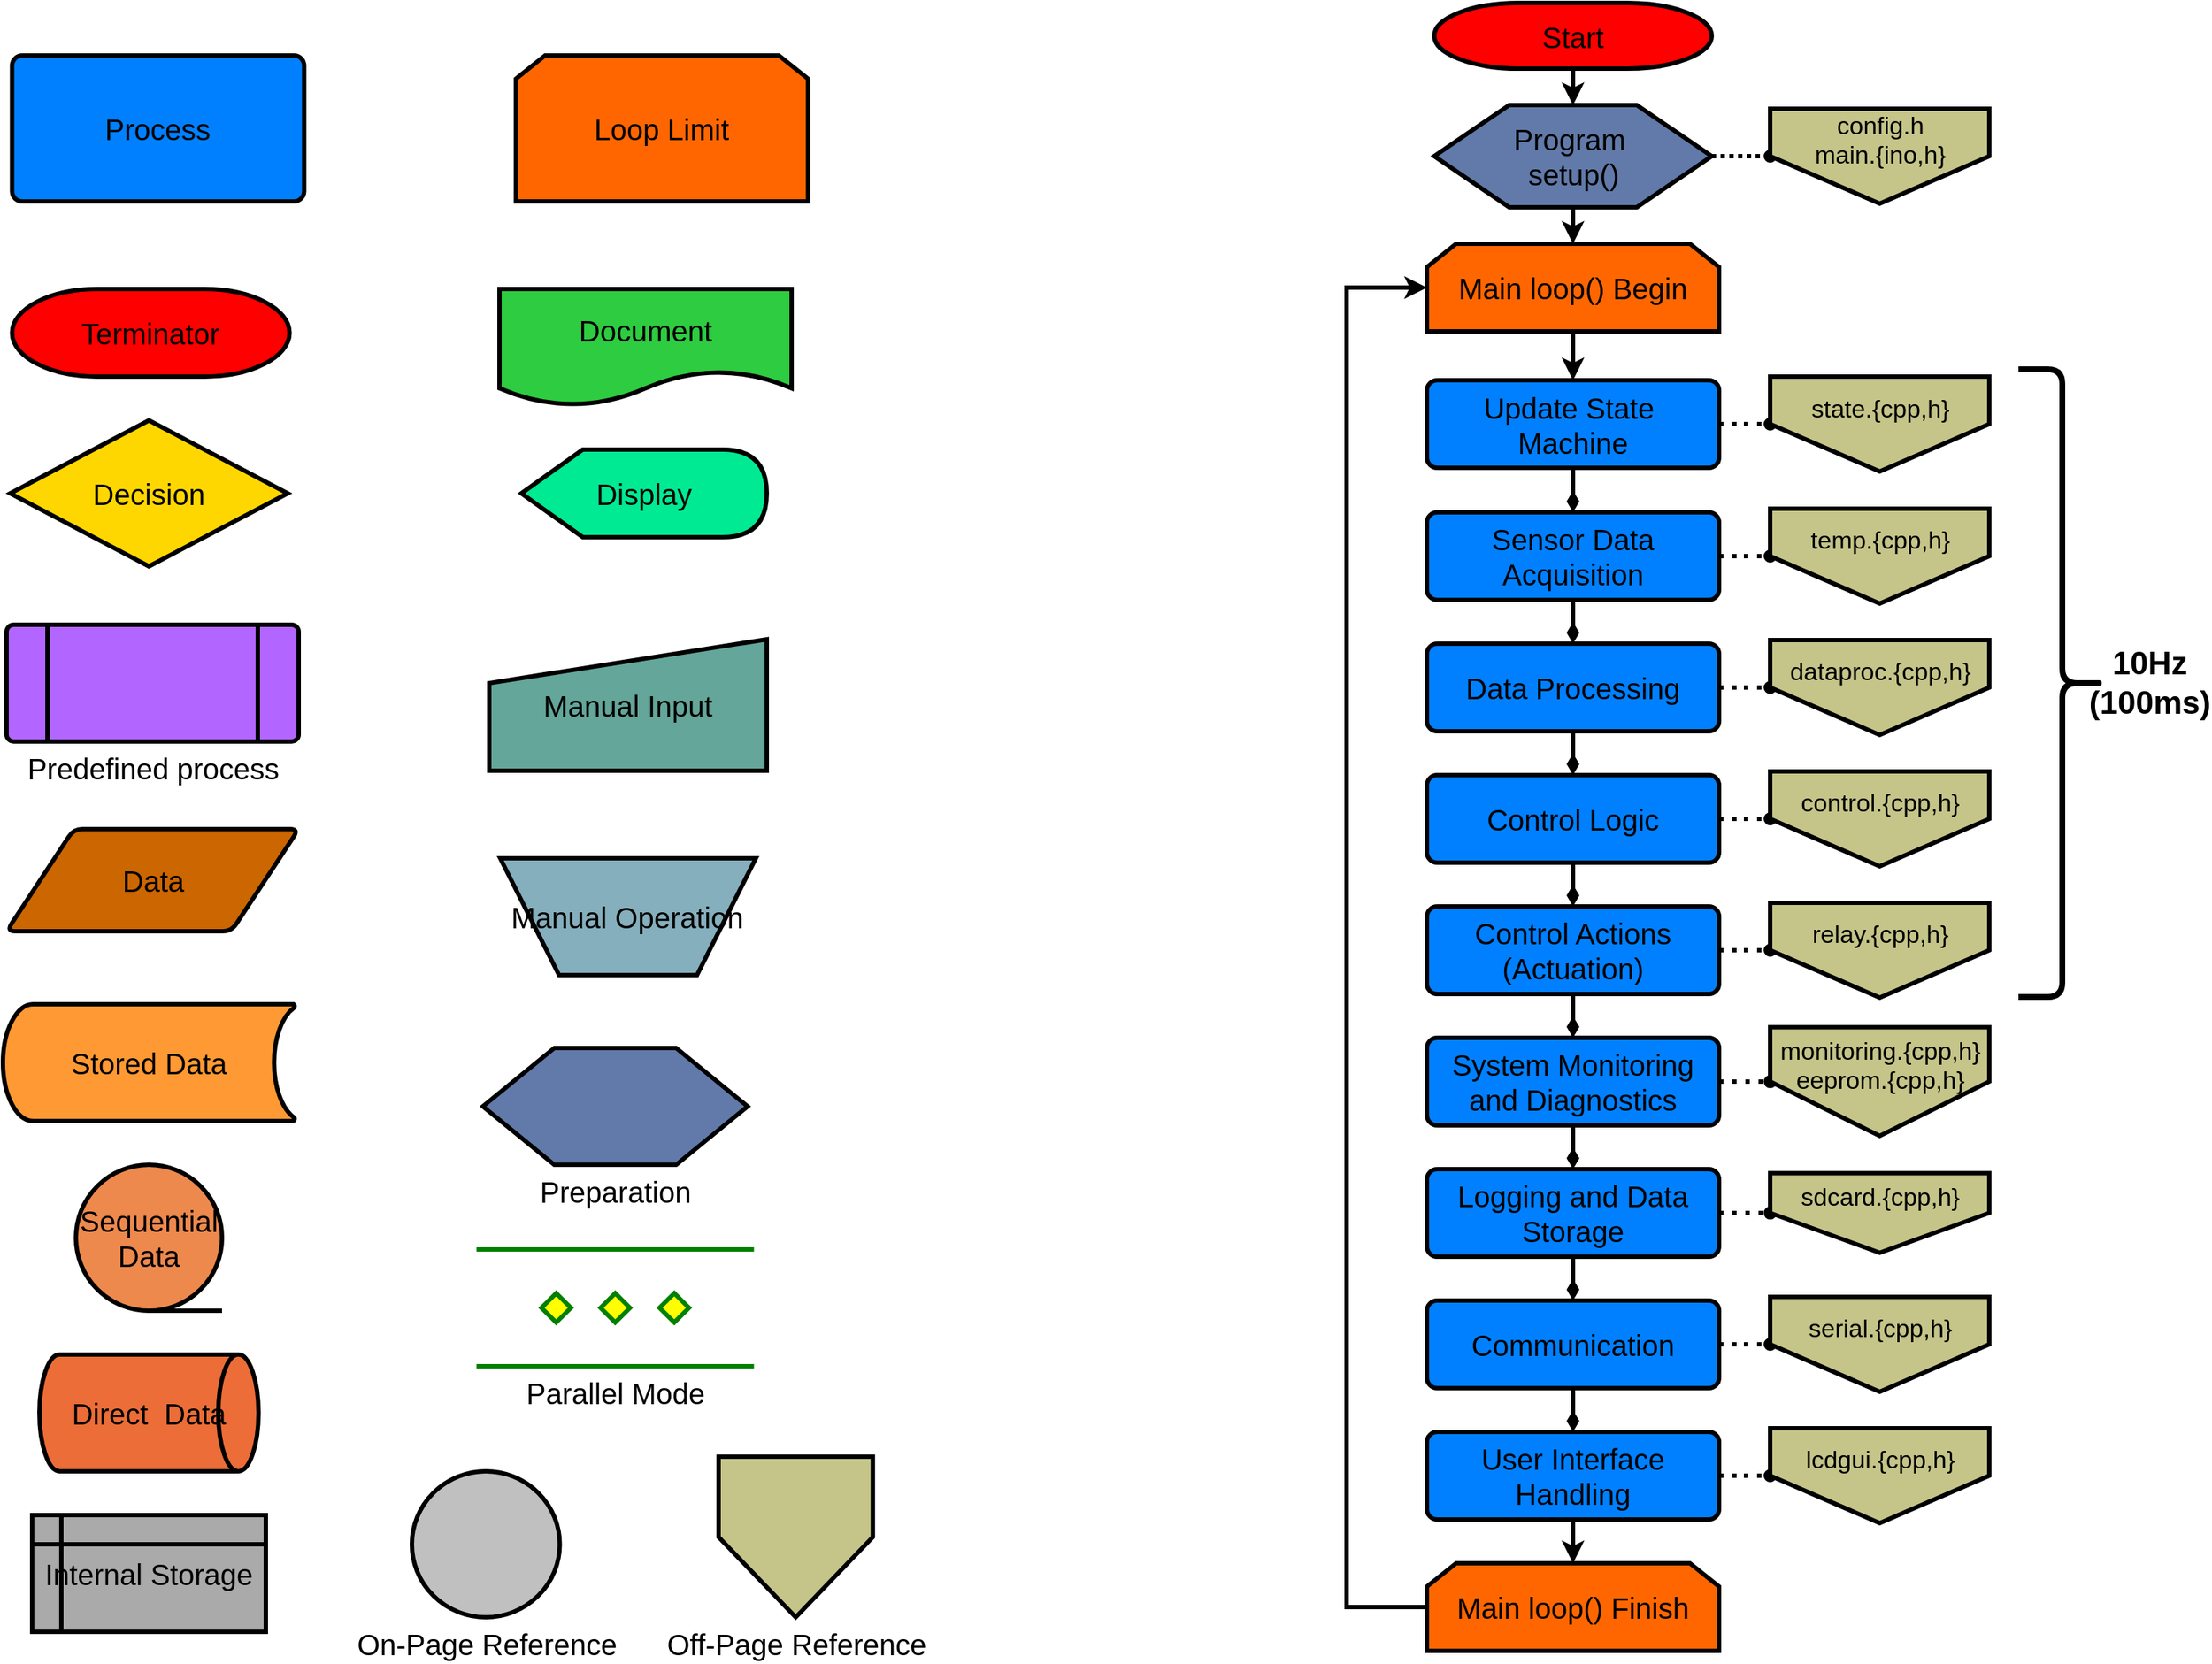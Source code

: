 <mxfile version="24.4.3" type="github">
  <diagram id="C5RBs43oDa-KdzZeNtuy" name="Page-1">
    <mxGraphModel dx="2739" dy="995" grid="1" gridSize="10" guides="1" tooltips="1" connect="1" arrows="1" fold="1" page="1" pageScale="1" pageWidth="827" pageHeight="1169" math="0" shadow="0">
      <root>
        <mxCell id="WIyWlLk6GJQsqaUBKTNV-0" />
        <mxCell id="WIyWlLk6GJQsqaUBKTNV-1" parent="WIyWlLk6GJQsqaUBKTNV-0" />
        <mxCell id="PVl7Sja935Xg6KJZl59h-0" value="Process" style="rounded=1;whiteSpace=wrap;html=1;absoluteArcSize=1;arcSize=14;strokeWidth=3;fillColor=#0080ff;fontSize=20;" vertex="1" parent="WIyWlLk6GJQsqaUBKTNV-1">
          <mxGeometry x="-693.75" y="45" width="200" height="100" as="geometry" />
        </mxCell>
        <mxCell id="PVl7Sja935Xg6KJZl59h-1" value="&lt;div style=&quot;font-size: 20px;&quot;&gt;Terminator&lt;/div&gt;" style="strokeWidth=3;html=1;shape=mxgraph.flowchart.terminator;whiteSpace=wrap;fillColor=#ff0000;fillStyle=auto;fontSize=20;" vertex="1" parent="WIyWlLk6GJQsqaUBKTNV-1">
          <mxGeometry x="-693.75" y="205" width="190" height="60" as="geometry" />
        </mxCell>
        <mxCell id="PVl7Sja935Xg6KJZl59h-2" value="Decision" style="strokeWidth=3;html=1;shape=mxgraph.flowchart.decision;whiteSpace=wrap;fillColor=#FFD700;fontSize=20;" vertex="1" parent="WIyWlLk6GJQsqaUBKTNV-1">
          <mxGeometry x="-695" y="295" width="190" height="100" as="geometry" />
        </mxCell>
        <mxCell id="PVl7Sja935Xg6KJZl59h-3" value="Document" style="shape=document;whiteSpace=wrap;html=1;boundedLbl=1;fillColor=#2ECC40;fontSize=20;strokeWidth=3;" vertex="1" parent="WIyWlLk6GJQsqaUBKTNV-1">
          <mxGeometry x="-360.01" y="205" width="200" height="80" as="geometry" />
        </mxCell>
        <mxCell id="PVl7Sja935Xg6KJZl59h-4" value="Predefined process" style="verticalLabelPosition=bottom;verticalAlign=top;html=1;shape=process;whiteSpace=wrap;rounded=1;size=0.14;arcSize=6;fillColor=#B266FF;fontSize=20;strokeWidth=3;" vertex="1" parent="WIyWlLk6GJQsqaUBKTNV-1">
          <mxGeometry x="-697.5" y="435" width="200" height="80" as="geometry" />
        </mxCell>
        <mxCell id="PVl7Sja935Xg6KJZl59h-5" value="Data" style="shape=parallelogram;html=1;strokeWidth=3;perimeter=parallelogramPerimeter;whiteSpace=wrap;rounded=1;arcSize=12;size=0.23;fillColor=#CC6600;fontSize=20;" vertex="1" parent="WIyWlLk6GJQsqaUBKTNV-1">
          <mxGeometry x="-697.5" y="575" width="200" height="70" as="geometry" />
        </mxCell>
        <mxCell id="PVl7Sja935Xg6KJZl59h-6" value="Stored Data" style="strokeWidth=3;html=1;shape=mxgraph.flowchart.stored_data;whiteSpace=wrap;fillColor=#FF9933;fontSize=20;" vertex="1" parent="WIyWlLk6GJQsqaUBKTNV-1">
          <mxGeometry x="-700" y="695" width="200" height="80" as="geometry" />
        </mxCell>
        <mxCell id="PVl7Sja935Xg6KJZl59h-7" value="Internal Storage" style="shape=internalStorage;whiteSpace=wrap;html=1;backgroundOutline=1;fillColor=#AAAAAA;fontSize=20;strokeWidth=3;" vertex="1" parent="WIyWlLk6GJQsqaUBKTNV-1">
          <mxGeometry x="-680" y="1045" width="160" height="80" as="geometry" />
        </mxCell>
        <mxCell id="PVl7Sja935Xg6KJZl59h-8" value="Direct&amp;nbsp; Data" style="strokeWidth=3;html=1;shape=mxgraph.flowchart.direct_data;whiteSpace=wrap;fillColor=#ec6d37;fontSize=20;" vertex="1" parent="WIyWlLk6GJQsqaUBKTNV-1">
          <mxGeometry x="-675" y="935" width="150" height="80" as="geometry" />
        </mxCell>
        <mxCell id="PVl7Sja935Xg6KJZl59h-9" value="Manual Input" style="shape=manualInput;whiteSpace=wrap;html=1;fillColor=#64A69A;fontSize=20;strokeWidth=3;" vertex="1" parent="WIyWlLk6GJQsqaUBKTNV-1">
          <mxGeometry x="-367.01" y="445" width="190" height="90" as="geometry" />
        </mxCell>
        <mxCell id="PVl7Sja935Xg6KJZl59h-10" value="Display" style="shape=display;whiteSpace=wrap;html=1;fillColor=#00ea93;fontSize=20;strokeWidth=3;" vertex="1" parent="WIyWlLk6GJQsqaUBKTNV-1">
          <mxGeometry x="-345.01" y="315" width="168" height="60" as="geometry" />
        </mxCell>
        <mxCell id="PVl7Sja935Xg6KJZl59h-11" value="Manual Operation" style="verticalLabelPosition=middle;verticalAlign=middle;html=1;shape=trapezoid;perimeter=trapezoidPerimeter;whiteSpace=wrap;size=0.23;arcSize=10;flipV=1;labelPosition=center;align=center;fillColor=#85afbc;fontSize=20;strokeWidth=3;" vertex="1" parent="WIyWlLk6GJQsqaUBKTNV-1">
          <mxGeometry x="-359.51" y="595" width="175" height="80" as="geometry" />
        </mxCell>
        <mxCell id="PVl7Sja935Xg6KJZl59h-12" value="Preparation" style="verticalLabelPosition=bottom;verticalAlign=top;html=1;shape=hexagon;perimeter=hexagonPerimeter2;arcSize=6;size=0.27;fillColor=#617aa9;fontSize=20;strokeWidth=3;" vertex="1" parent="WIyWlLk6GJQsqaUBKTNV-1">
          <mxGeometry x="-371.38" y="725" width="181.25" height="80" as="geometry" />
        </mxCell>
        <mxCell id="PVl7Sja935Xg6KJZl59h-13" value="Parallel Mode" style="verticalLabelPosition=bottom;verticalAlign=top;html=1;shape=mxgraph.flowchart.parallel_mode;pointerEvents=1;strokeWidth=3;strokeColor=#008000;fontSize=20;" vertex="1" parent="WIyWlLk6GJQsqaUBKTNV-1">
          <mxGeometry x="-375.76" y="863" width="190" height="80" as="geometry" />
        </mxCell>
        <mxCell id="PVl7Sja935Xg6KJZl59h-15" value="On-Page Reference" style="verticalLabelPosition=bottom;verticalAlign=top;html=1;shape=mxgraph.flowchart.on-page_reference;fillColor=#c0c0c0;fontSize=20;strokeWidth=3;" vertex="1" parent="WIyWlLk6GJQsqaUBKTNV-1">
          <mxGeometry x="-420" y="1015" width="101.25" height="100" as="geometry" />
        </mxCell>
        <mxCell id="PVl7Sja935Xg6KJZl59h-16" value="Off-Page Reference" style="verticalLabelPosition=bottom;verticalAlign=top;html=1;shape=offPageConnector;rounded=0;size=0.5;fillColor=#c5c589;fontSize=20;strokeWidth=3;" vertex="1" parent="WIyWlLk6GJQsqaUBKTNV-1">
          <mxGeometry x="-210" y="1005" width="105.62" height="110" as="geometry" />
        </mxCell>
        <mxCell id="PVl7Sja935Xg6KJZl59h-17" value="Sequential &lt;br style=&quot;font-size: 20px;&quot;&gt;Data" style="strokeWidth=3;html=1;shape=mxgraph.flowchart.sequential_data;whiteSpace=wrap;fillColor=#EE894D;fontSize=20;" vertex="1" parent="WIyWlLk6GJQsqaUBKTNV-1">
          <mxGeometry x="-650" y="805" width="100" height="100" as="geometry" />
        </mxCell>
        <mxCell id="PVl7Sja935Xg6KJZl59h-93" value="" style="edgeStyle=orthogonalEdgeStyle;rounded=0;orthogonalLoop=1;jettySize=auto;html=1;strokeWidth=3;" edge="1" parent="WIyWlLk6GJQsqaUBKTNV-1" source="PVl7Sja935Xg6KJZl59h-18" target="PVl7Sja935Xg6KJZl59h-32">
          <mxGeometry relative="1" as="geometry" />
        </mxCell>
        <mxCell id="PVl7Sja935Xg6KJZl59h-18" value="Start" style="strokeWidth=3;html=1;shape=mxgraph.flowchart.terminator;whiteSpace=wrap;fillColor=#ff0000;fillStyle=auto;fontSize=20;" vertex="1" parent="WIyWlLk6GJQsqaUBKTNV-1">
          <mxGeometry x="280" y="9" width="190" height="45" as="geometry" />
        </mxCell>
        <mxCell id="PVl7Sja935Xg6KJZl59h-23" value="Loop Limit" style="shape=loopLimit;whiteSpace=wrap;html=1;fillColor=#ff6600;fontSize=20;strokeWidth=3;" vertex="1" parent="WIyWlLk6GJQsqaUBKTNV-1">
          <mxGeometry x="-348.76" y="45" width="200" height="100" as="geometry" />
        </mxCell>
        <mxCell id="PVl7Sja935Xg6KJZl59h-99" value="" style="edgeStyle=orthogonalEdgeStyle;rounded=0;orthogonalLoop=1;jettySize=auto;html=1;strokeWidth=3;" edge="1" parent="WIyWlLk6GJQsqaUBKTNV-1" source="PVl7Sja935Xg6KJZl59h-24" target="PVl7Sja935Xg6KJZl59h-95">
          <mxGeometry relative="1" as="geometry" />
        </mxCell>
        <mxCell id="PVl7Sja935Xg6KJZl59h-24" value="Main loop() Begin" style="shape=loopLimit;whiteSpace=wrap;html=1;fillColor=#ff6600;fontSize=20;strokeWidth=3;" vertex="1" parent="WIyWlLk6GJQsqaUBKTNV-1">
          <mxGeometry x="275" y="174" width="200" height="60" as="geometry" />
        </mxCell>
        <mxCell id="PVl7Sja935Xg6KJZl59h-27" style="edgeStyle=elbowEdgeStyle;rounded=0;orthogonalLoop=1;jettySize=auto;html=1;entryX=0;entryY=0.5;entryDx=0;entryDy=0;exitX=0;exitY=0.5;exitDx=0;exitDy=0;strokeWidth=3;" edge="1" parent="WIyWlLk6GJQsqaUBKTNV-1" source="PVl7Sja935Xg6KJZl59h-26" target="PVl7Sja935Xg6KJZl59h-24">
          <mxGeometry relative="1" as="geometry">
            <Array as="points">
              <mxPoint x="220" y="608" />
            </Array>
          </mxGeometry>
        </mxCell>
        <mxCell id="PVl7Sja935Xg6KJZl59h-26" value="Main loop() Finish" style="shape=loopLimit;whiteSpace=wrap;html=1;fillColor=#ff6600;fontSize=20;strokeWidth=3;" vertex="1" parent="WIyWlLk6GJQsqaUBKTNV-1">
          <mxGeometry x="275" y="1078" width="200" height="60" as="geometry" />
        </mxCell>
        <mxCell id="PVl7Sja935Xg6KJZl59h-59" value="" style="edgeStyle=orthogonalEdgeStyle;rounded=0;orthogonalLoop=1;jettySize=auto;html=1;strokeWidth=3;endArrow=diamondThin;endFill=1;" edge="1" parent="WIyWlLk6GJQsqaUBKTNV-1" source="PVl7Sja935Xg6KJZl59h-28" target="PVl7Sja935Xg6KJZl59h-51">
          <mxGeometry relative="1" as="geometry" />
        </mxCell>
        <mxCell id="PVl7Sja935Xg6KJZl59h-85" value="" style="edgeStyle=orthogonalEdgeStyle;rounded=0;orthogonalLoop=1;jettySize=auto;html=1;endArrow=oval;endFill=1;strokeWidth=3;dashed=1;dashPattern=1 2;" edge="1" parent="WIyWlLk6GJQsqaUBKTNV-1" source="PVl7Sja935Xg6KJZl59h-28" target="PVl7Sja935Xg6KJZl59h-76">
          <mxGeometry relative="1" as="geometry" />
        </mxCell>
        <mxCell id="PVl7Sja935Xg6KJZl59h-28" value="Sensor Data Acquisition" style="rounded=1;whiteSpace=wrap;html=1;absoluteArcSize=1;arcSize=14;strokeWidth=3;fillColor=#0080ff;fontSize=20;" vertex="1" parent="WIyWlLk6GJQsqaUBKTNV-1">
          <mxGeometry x="275" y="358" width="200" height="60" as="geometry" />
        </mxCell>
        <mxCell id="PVl7Sja935Xg6KJZl59h-34" value="" style="edgeStyle=orthogonalEdgeStyle;rounded=0;orthogonalLoop=1;jettySize=auto;html=1;strokeWidth=3;" edge="1" parent="WIyWlLk6GJQsqaUBKTNV-1" source="PVl7Sja935Xg6KJZl59h-32" target="PVl7Sja935Xg6KJZl59h-24">
          <mxGeometry relative="1" as="geometry" />
        </mxCell>
        <mxCell id="PVl7Sja935Xg6KJZl59h-73" value="" style="edgeStyle=orthogonalEdgeStyle;rounded=0;orthogonalLoop=1;jettySize=auto;html=1;strokeWidth=3;endArrow=oval;endFill=1;dashed=1;dashPattern=1 1;" edge="1" parent="WIyWlLk6GJQsqaUBKTNV-1" source="PVl7Sja935Xg6KJZl59h-32" target="PVl7Sja935Xg6KJZl59h-72">
          <mxGeometry relative="1" as="geometry" />
        </mxCell>
        <mxCell id="PVl7Sja935Xg6KJZl59h-32" value="&lt;div&gt;Program&amp;nbsp;&lt;/div&gt;&lt;div&gt;setup()&lt;br&gt;&lt;/div&gt;" style="verticalLabelPosition=middle;verticalAlign=middle;html=1;shape=hexagon;perimeter=hexagonPerimeter2;arcSize=6;size=0.27;fillColor=#617aa9;fontSize=20;strokeWidth=3;labelPosition=center;align=center;" vertex="1" parent="WIyWlLk6GJQsqaUBKTNV-1">
          <mxGeometry x="280" y="79" width="190" height="70" as="geometry" />
        </mxCell>
        <mxCell id="PVl7Sja935Xg6KJZl59h-60" value="" style="edgeStyle=orthogonalEdgeStyle;rounded=0;orthogonalLoop=1;jettySize=auto;html=1;strokeWidth=3;endArrow=diamondThin;endFill=1;" edge="1" parent="WIyWlLk6GJQsqaUBKTNV-1" source="PVl7Sja935Xg6KJZl59h-51" target="PVl7Sja935Xg6KJZl59h-52">
          <mxGeometry relative="1" as="geometry" />
        </mxCell>
        <mxCell id="PVl7Sja935Xg6KJZl59h-86" value="" style="edgeStyle=orthogonalEdgeStyle;rounded=0;orthogonalLoop=1;jettySize=auto;html=1;strokeWidth=3;dashed=1;dashPattern=1 2;endArrow=oval;endFill=1;" edge="1" parent="WIyWlLk6GJQsqaUBKTNV-1" source="PVl7Sja935Xg6KJZl59h-51" target="PVl7Sja935Xg6KJZl59h-78">
          <mxGeometry relative="1" as="geometry" />
        </mxCell>
        <mxCell id="PVl7Sja935Xg6KJZl59h-51" value="Data Processing" style="rounded=1;whiteSpace=wrap;html=1;absoluteArcSize=1;arcSize=14;strokeWidth=3;fillColor=#0080ff;fontSize=20;" vertex="1" parent="WIyWlLk6GJQsqaUBKTNV-1">
          <mxGeometry x="275" y="448" width="200" height="60" as="geometry" />
        </mxCell>
        <mxCell id="PVl7Sja935Xg6KJZl59h-61" value="" style="edgeStyle=orthogonalEdgeStyle;rounded=0;orthogonalLoop=1;jettySize=auto;html=1;strokeWidth=3;endArrow=diamondThin;endFill=1;" edge="1" parent="WIyWlLk6GJQsqaUBKTNV-1" source="PVl7Sja935Xg6KJZl59h-52" target="PVl7Sja935Xg6KJZl59h-53">
          <mxGeometry relative="1" as="geometry" />
        </mxCell>
        <mxCell id="PVl7Sja935Xg6KJZl59h-87" value="" style="edgeStyle=orthogonalEdgeStyle;rounded=0;orthogonalLoop=1;jettySize=auto;html=1;strokeWidth=3;dashed=1;dashPattern=1 2;endArrow=oval;endFill=1;" edge="1" parent="WIyWlLk6GJQsqaUBKTNV-1" source="PVl7Sja935Xg6KJZl59h-52" target="PVl7Sja935Xg6KJZl59h-79">
          <mxGeometry relative="1" as="geometry" />
        </mxCell>
        <mxCell id="PVl7Sja935Xg6KJZl59h-52" value="Control Logic" style="rounded=1;whiteSpace=wrap;html=1;absoluteArcSize=1;arcSize=14;strokeWidth=3;fillColor=#0080ff;fontSize=20;" vertex="1" parent="WIyWlLk6GJQsqaUBKTNV-1">
          <mxGeometry x="275" y="538" width="200" height="60" as="geometry" />
        </mxCell>
        <mxCell id="PVl7Sja935Xg6KJZl59h-62" value="" style="edgeStyle=orthogonalEdgeStyle;rounded=0;orthogonalLoop=1;jettySize=auto;html=1;entryX=0.5;entryY=0;entryDx=0;entryDy=0;strokeWidth=3;endArrow=diamondThin;endFill=1;" edge="1" parent="WIyWlLk6GJQsqaUBKTNV-1" source="PVl7Sja935Xg6KJZl59h-53" target="PVl7Sja935Xg6KJZl59h-54">
          <mxGeometry relative="1" as="geometry" />
        </mxCell>
        <mxCell id="PVl7Sja935Xg6KJZl59h-88" value="" style="edgeStyle=orthogonalEdgeStyle;rounded=0;orthogonalLoop=1;jettySize=auto;html=1;strokeWidth=3;dashed=1;dashPattern=1 2;endArrow=oval;endFill=1;" edge="1" parent="WIyWlLk6GJQsqaUBKTNV-1" source="PVl7Sja935Xg6KJZl59h-53" target="PVl7Sja935Xg6KJZl59h-80">
          <mxGeometry relative="1" as="geometry" />
        </mxCell>
        <mxCell id="PVl7Sja935Xg6KJZl59h-53" value="Control Actions (Actuation)" style="rounded=1;whiteSpace=wrap;html=1;absoluteArcSize=1;arcSize=14;strokeWidth=3;fillColor=#0080ff;fontSize=20;" vertex="1" parent="WIyWlLk6GJQsqaUBKTNV-1">
          <mxGeometry x="275" y="628" width="200" height="60" as="geometry" />
        </mxCell>
        <mxCell id="PVl7Sja935Xg6KJZl59h-67" style="edgeStyle=orthogonalEdgeStyle;rounded=0;orthogonalLoop=1;jettySize=auto;html=1;entryX=0.5;entryY=0;entryDx=0;entryDy=0;strokeWidth=3;endArrow=diamondThin;endFill=1;" edge="1" parent="WIyWlLk6GJQsqaUBKTNV-1" source="PVl7Sja935Xg6KJZl59h-54" target="PVl7Sja935Xg6KJZl59h-55">
          <mxGeometry relative="1" as="geometry" />
        </mxCell>
        <mxCell id="PVl7Sja935Xg6KJZl59h-89" value="" style="edgeStyle=orthogonalEdgeStyle;rounded=0;orthogonalLoop=1;jettySize=auto;html=1;strokeWidth=3;dashed=1;dashPattern=1 2;endArrow=oval;endFill=1;" edge="1" parent="WIyWlLk6GJQsqaUBKTNV-1" source="PVl7Sja935Xg6KJZl59h-54" target="PVl7Sja935Xg6KJZl59h-81">
          <mxGeometry relative="1" as="geometry" />
        </mxCell>
        <mxCell id="PVl7Sja935Xg6KJZl59h-54" value="System Monitoring and Diagnostics" style="rounded=1;whiteSpace=wrap;html=1;absoluteArcSize=1;arcSize=14;strokeWidth=3;fillColor=#0080ff;fontSize=20;" vertex="1" parent="WIyWlLk6GJQsqaUBKTNV-1">
          <mxGeometry x="275" y="718" width="200" height="60" as="geometry" />
        </mxCell>
        <mxCell id="PVl7Sja935Xg6KJZl59h-65" style="edgeStyle=orthogonalEdgeStyle;rounded=0;orthogonalLoop=1;jettySize=auto;html=1;entryX=0.5;entryY=0;entryDx=0;entryDy=0;strokeWidth=3;endArrow=diamondThin;endFill=1;" edge="1" parent="WIyWlLk6GJQsqaUBKTNV-1" source="PVl7Sja935Xg6KJZl59h-55" target="PVl7Sja935Xg6KJZl59h-56">
          <mxGeometry relative="1" as="geometry" />
        </mxCell>
        <mxCell id="PVl7Sja935Xg6KJZl59h-90" value="" style="edgeStyle=orthogonalEdgeStyle;rounded=0;orthogonalLoop=1;jettySize=auto;html=1;strokeWidth=3;dashed=1;dashPattern=1 2;endArrow=oval;endFill=1;" edge="1" parent="WIyWlLk6GJQsqaUBKTNV-1" source="PVl7Sja935Xg6KJZl59h-55" target="PVl7Sja935Xg6KJZl59h-82">
          <mxGeometry relative="1" as="geometry" />
        </mxCell>
        <mxCell id="PVl7Sja935Xg6KJZl59h-55" value="Logging and Data Storage" style="rounded=1;whiteSpace=wrap;html=1;absoluteArcSize=1;arcSize=14;strokeWidth=3;fillColor=#0080ff;fontSize=20;" vertex="1" parent="WIyWlLk6GJQsqaUBKTNV-1">
          <mxGeometry x="275" y="808" width="200" height="60" as="geometry" />
        </mxCell>
        <mxCell id="PVl7Sja935Xg6KJZl59h-66" value="" style="edgeStyle=orthogonalEdgeStyle;rounded=0;orthogonalLoop=1;jettySize=auto;html=1;strokeWidth=3;endArrow=diamondThin;endFill=1;" edge="1" parent="WIyWlLk6GJQsqaUBKTNV-1" source="PVl7Sja935Xg6KJZl59h-56" target="PVl7Sja935Xg6KJZl59h-57">
          <mxGeometry relative="1" as="geometry" />
        </mxCell>
        <mxCell id="PVl7Sja935Xg6KJZl59h-91" value="" style="edgeStyle=orthogonalEdgeStyle;rounded=0;orthogonalLoop=1;jettySize=auto;html=1;strokeWidth=3;dashed=1;dashPattern=1 2;endArrow=oval;endFill=1;" edge="1" parent="WIyWlLk6GJQsqaUBKTNV-1" source="PVl7Sja935Xg6KJZl59h-56" target="PVl7Sja935Xg6KJZl59h-83">
          <mxGeometry relative="1" as="geometry" />
        </mxCell>
        <mxCell id="PVl7Sja935Xg6KJZl59h-56" value="Communication" style="rounded=1;whiteSpace=wrap;html=1;absoluteArcSize=1;arcSize=14;strokeWidth=3;fillColor=#0080ff;fontSize=20;" vertex="1" parent="WIyWlLk6GJQsqaUBKTNV-1">
          <mxGeometry x="275" y="898" width="200" height="60" as="geometry" />
        </mxCell>
        <mxCell id="PVl7Sja935Xg6KJZl59h-68" value="" style="edgeStyle=orthogonalEdgeStyle;rounded=0;orthogonalLoop=1;jettySize=auto;html=1;strokeWidth=3;endArrow=classic;endFill=1;" edge="1" parent="WIyWlLk6GJQsqaUBKTNV-1" source="PVl7Sja935Xg6KJZl59h-57" target="PVl7Sja935Xg6KJZl59h-26">
          <mxGeometry relative="1" as="geometry" />
        </mxCell>
        <mxCell id="PVl7Sja935Xg6KJZl59h-92" value="" style="edgeStyle=orthogonalEdgeStyle;rounded=0;orthogonalLoop=1;jettySize=auto;html=1;strokeWidth=3;dashed=1;dashPattern=1 2;endArrow=oval;endFill=1;" edge="1" parent="WIyWlLk6GJQsqaUBKTNV-1" source="PVl7Sja935Xg6KJZl59h-57" target="PVl7Sja935Xg6KJZl59h-84">
          <mxGeometry relative="1" as="geometry" />
        </mxCell>
        <mxCell id="PVl7Sja935Xg6KJZl59h-57" value="User Interface Handling" style="rounded=1;whiteSpace=wrap;html=1;absoluteArcSize=1;arcSize=14;strokeWidth=3;fillColor=#0080ff;fontSize=20;" vertex="1" parent="WIyWlLk6GJQsqaUBKTNV-1">
          <mxGeometry x="275" y="988" width="200" height="60" as="geometry" />
        </mxCell>
        <mxCell id="PVl7Sja935Xg6KJZl59h-72" value="&lt;div style=&quot;font-size: 17px;&quot;&gt;config.h&lt;br style=&quot;font-size: 17px;&quot;&gt;&lt;/div&gt;&lt;div style=&quot;font-size: 17px;&quot;&gt;main.{ino,h}&lt;/div&gt;&lt;div style=&quot;font-size: 17px;&quot;&gt;&lt;br style=&quot;font-size: 17px;&quot;&gt;&lt;/div&gt;" style="verticalLabelPosition=middle;verticalAlign=middle;html=1;shape=offPageConnector;rounded=0;size=0.5;fillColor=#c5c589;fontSize=17;strokeWidth=3;labelPosition=center;align=center;" vertex="1" parent="WIyWlLk6GJQsqaUBKTNV-1">
          <mxGeometry x="510" y="81.5" width="150" height="65" as="geometry" />
        </mxCell>
        <mxCell id="PVl7Sja935Xg6KJZl59h-76" value="&lt;div style=&quot;font-size: 17px;&quot;&gt;temp.{cpp,h}&lt;/div&gt;&lt;div style=&quot;font-size: 17px;&quot;&gt;&lt;br style=&quot;font-size: 17px;&quot;&gt;&lt;/div&gt;" style="verticalLabelPosition=middle;verticalAlign=middle;html=1;shape=offPageConnector;rounded=0;size=0.5;fillColor=#c5c589;fontSize=17;strokeWidth=3;labelPosition=center;align=center;" vertex="1" parent="WIyWlLk6GJQsqaUBKTNV-1">
          <mxGeometry x="510" y="355.5" width="150" height="65" as="geometry" />
        </mxCell>
        <mxCell id="PVl7Sja935Xg6KJZl59h-78" value="&lt;div style=&quot;font-size: 17px;&quot;&gt;dataproc.{cpp,h}&lt;/div&gt;&lt;div style=&quot;font-size: 17px;&quot;&gt;&lt;br style=&quot;font-size: 17px;&quot;&gt;&lt;/div&gt;" style="verticalLabelPosition=middle;verticalAlign=middle;html=1;shape=offPageConnector;rounded=0;size=0.5;fillColor=#c5c589;fontSize=17;strokeWidth=3;labelPosition=center;align=center;" vertex="1" parent="WIyWlLk6GJQsqaUBKTNV-1">
          <mxGeometry x="510" y="445.5" width="150" height="65" as="geometry" />
        </mxCell>
        <mxCell id="PVl7Sja935Xg6KJZl59h-79" value="&lt;div style=&quot;font-size: 17px;&quot;&gt;control.{cpp,h}&lt;/div&gt;&lt;div style=&quot;font-size: 17px;&quot;&gt;&lt;br style=&quot;font-size: 17px;&quot;&gt;&lt;/div&gt;" style="verticalLabelPosition=middle;verticalAlign=middle;html=1;shape=offPageConnector;rounded=0;size=0.5;fillColor=#c5c589;fontSize=17;strokeWidth=3;labelPosition=center;align=center;" vertex="1" parent="WIyWlLk6GJQsqaUBKTNV-1">
          <mxGeometry x="510" y="535.5" width="150" height="65" as="geometry" />
        </mxCell>
        <mxCell id="PVl7Sja935Xg6KJZl59h-80" value="&lt;div style=&quot;font-size: 17px;&quot;&gt;relay.{cpp,h}&lt;/div&gt;&lt;div style=&quot;font-size: 17px;&quot;&gt;&lt;br style=&quot;font-size: 17px;&quot;&gt;&lt;/div&gt;" style="verticalLabelPosition=middle;verticalAlign=middle;html=1;shape=offPageConnector;rounded=0;size=0.5;fillColor=#c5c589;fontSize=17;strokeWidth=3;labelPosition=center;align=center;" vertex="1" parent="WIyWlLk6GJQsqaUBKTNV-1">
          <mxGeometry x="510" y="625.5" width="150" height="65" as="geometry" />
        </mxCell>
        <mxCell id="PVl7Sja935Xg6KJZl59h-81" value="&lt;div style=&quot;font-size: 17px;&quot;&gt;monitoring.{cpp,h}&lt;/div&gt;&lt;div style=&quot;font-size: 17px;&quot;&gt;eeprom.{cpp,h}&lt;/div&gt;&lt;div style=&quot;font-size: 17px;&quot;&gt;&lt;br&gt;&lt;/div&gt;" style="verticalLabelPosition=middle;verticalAlign=middle;html=1;shape=offPageConnector;rounded=0;size=0.5;fillColor=#c5c589;fontSize=17;strokeWidth=3;labelPosition=center;align=center;" vertex="1" parent="WIyWlLk6GJQsqaUBKTNV-1">
          <mxGeometry x="510" y="710.75" width="150" height="74.5" as="geometry" />
        </mxCell>
        <mxCell id="PVl7Sja935Xg6KJZl59h-82" value="&lt;div style=&quot;font-size: 17px;&quot;&gt;sdcard.{cpp,h}&lt;/div&gt;&lt;div style=&quot;font-size: 17px;&quot;&gt;&lt;br style=&quot;font-size: 17px;&quot;&gt;&lt;/div&gt;" style="verticalLabelPosition=middle;verticalAlign=middle;html=1;shape=offPageConnector;rounded=0;size=0.5;fillColor=#c5c589;fontSize=17;strokeWidth=3;labelPosition=center;align=center;" vertex="1" parent="WIyWlLk6GJQsqaUBKTNV-1">
          <mxGeometry x="510" y="810.75" width="150" height="54.5" as="geometry" />
        </mxCell>
        <mxCell id="PVl7Sja935Xg6KJZl59h-83" value="&lt;div style=&quot;font-size: 17px;&quot;&gt;serial.{cpp,h}&lt;/div&gt;&lt;div style=&quot;font-size: 17px;&quot;&gt;&lt;br style=&quot;font-size: 17px;&quot;&gt;&lt;/div&gt;" style="verticalLabelPosition=middle;verticalAlign=middle;html=1;shape=offPageConnector;rounded=0;size=0.5;fillColor=#c5c589;fontSize=17;strokeWidth=3;labelPosition=center;align=center;" vertex="1" parent="WIyWlLk6GJQsqaUBKTNV-1">
          <mxGeometry x="510" y="895.5" width="150" height="65" as="geometry" />
        </mxCell>
        <mxCell id="PVl7Sja935Xg6KJZl59h-84" value="&lt;div style=&quot;font-size: 17px;&quot;&gt;&lt;div style=&quot;font-size: 17px;&quot;&gt;lcdgui.{cpp,h}&lt;/div&gt;&lt;/div&gt;&lt;div style=&quot;font-size: 17px;&quot;&gt;&lt;br style=&quot;font-size: 17px;&quot;&gt;&lt;/div&gt;" style="verticalLabelPosition=middle;verticalAlign=middle;html=1;shape=offPageConnector;rounded=0;size=0.5;fillColor=#c5c589;fontSize=17;strokeWidth=3;labelPosition=center;align=center;" vertex="1" parent="WIyWlLk6GJQsqaUBKTNV-1">
          <mxGeometry x="510" y="985.5" width="150" height="65" as="geometry" />
        </mxCell>
        <mxCell id="PVl7Sja935Xg6KJZl59h-94" value="" style="edgeStyle=orthogonalEdgeStyle;rounded=0;orthogonalLoop=1;jettySize=auto;html=1;endArrow=oval;endFill=1;strokeWidth=3;dashed=1;dashPattern=1 2;" edge="1" parent="WIyWlLk6GJQsqaUBKTNV-1" source="PVl7Sja935Xg6KJZl59h-95" target="PVl7Sja935Xg6KJZl59h-96">
          <mxGeometry relative="1" as="geometry" />
        </mxCell>
        <mxCell id="PVl7Sja935Xg6KJZl59h-98" value="" style="edgeStyle=orthogonalEdgeStyle;rounded=0;orthogonalLoop=1;jettySize=auto;html=1;strokeWidth=3;endArrow=diamondThin;endFill=1;" edge="1" parent="WIyWlLk6GJQsqaUBKTNV-1" source="PVl7Sja935Xg6KJZl59h-95" target="PVl7Sja935Xg6KJZl59h-28">
          <mxGeometry relative="1" as="geometry" />
        </mxCell>
        <mxCell id="PVl7Sja935Xg6KJZl59h-95" value="&lt;div&gt;Update State&amp;nbsp;&lt;/div&gt;&lt;div&gt;Machine&lt;/div&gt;" style="rounded=1;whiteSpace=wrap;html=1;absoluteArcSize=1;arcSize=14;strokeWidth=3;fillColor=#0080ff;fontSize=20;" vertex="1" parent="WIyWlLk6GJQsqaUBKTNV-1">
          <mxGeometry x="275" y="267.5" width="200" height="60" as="geometry" />
        </mxCell>
        <mxCell id="PVl7Sja935Xg6KJZl59h-96" value="&lt;div style=&quot;font-size: 17px;&quot;&gt;state.{cpp,h}&lt;/div&gt;&lt;div style=&quot;font-size: 17px;&quot;&gt;&lt;br style=&quot;font-size: 17px;&quot;&gt;&lt;/div&gt;" style="verticalLabelPosition=middle;verticalAlign=middle;html=1;shape=offPageConnector;rounded=0;size=0.5;fillColor=#c5c589;fontSize=17;strokeWidth=3;labelPosition=center;align=center;" vertex="1" parent="WIyWlLk6GJQsqaUBKTNV-1">
          <mxGeometry x="510" y="265" width="150" height="65" as="geometry" />
        </mxCell>
        <mxCell id="PVl7Sja935Xg6KJZl59h-106" value="&lt;div&gt;&lt;b style=&quot;font-size: 22px;&quot;&gt;10Hz (100ms)&lt;/b&gt;&lt;br&gt;&lt;/div&gt;" style="shape=curlyBracket;whiteSpace=wrap;html=1;rounded=1;flipH=1;labelPosition=right;verticalLabelPosition=middle;align=center;verticalAlign=middle;strokeWidth=4;" vertex="1" parent="WIyWlLk6GJQsqaUBKTNV-1">
          <mxGeometry x="680" y="260" width="60" height="430" as="geometry" />
        </mxCell>
      </root>
    </mxGraphModel>
  </diagram>
</mxfile>
